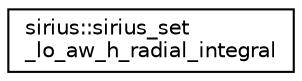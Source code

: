 digraph "Graphical Class Hierarchy"
{
 // INTERACTIVE_SVG=YES
  edge [fontname="Helvetica",fontsize="10",labelfontname="Helvetica",labelfontsize="10"];
  node [fontname="Helvetica",fontsize="10",shape=record];
  rankdir="LR";
  Node1 [label="sirius::sirius_set\l_lo_aw_h_radial_integral",height=0.2,width=0.4,color="black", fillcolor="white", style="filled",URL="$interfacesirius_1_1sirius__set__lo__aw__h__radial__integral.html"];
}
